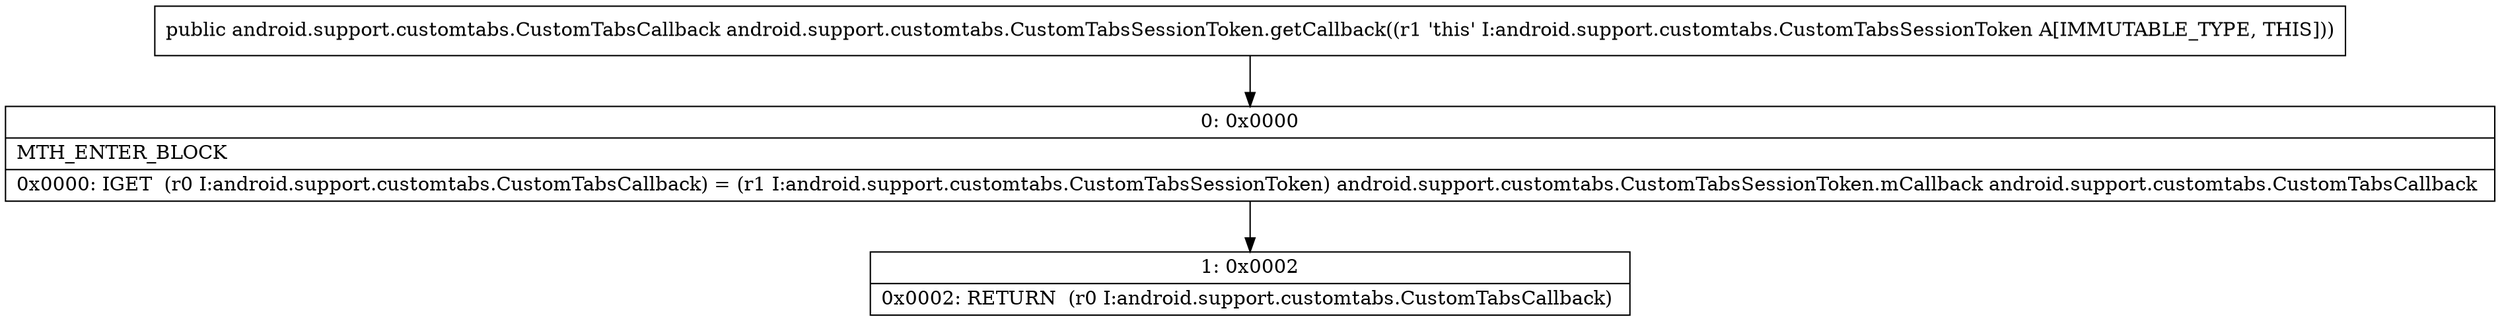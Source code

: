digraph "CFG forandroid.support.customtabs.CustomTabsSessionToken.getCallback()Landroid\/support\/customtabs\/CustomTabsCallback;" {
Node_0 [shape=record,label="{0\:\ 0x0000|MTH_ENTER_BLOCK\l|0x0000: IGET  (r0 I:android.support.customtabs.CustomTabsCallback) = (r1 I:android.support.customtabs.CustomTabsSessionToken) android.support.customtabs.CustomTabsSessionToken.mCallback android.support.customtabs.CustomTabsCallback \l}"];
Node_1 [shape=record,label="{1\:\ 0x0002|0x0002: RETURN  (r0 I:android.support.customtabs.CustomTabsCallback) \l}"];
MethodNode[shape=record,label="{public android.support.customtabs.CustomTabsCallback android.support.customtabs.CustomTabsSessionToken.getCallback((r1 'this' I:android.support.customtabs.CustomTabsSessionToken A[IMMUTABLE_TYPE, THIS])) }"];
MethodNode -> Node_0;
Node_0 -> Node_1;
}

